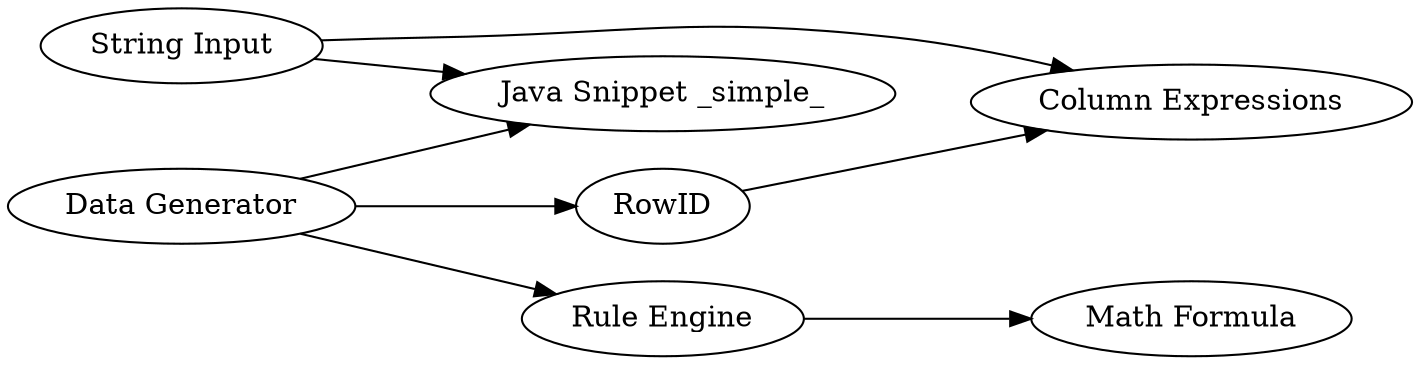 digraph {
	"2142324695446605049_4" [label="Java Snippet _simple_"]
	"2142324695446605049_7" [label=RowID]
	"2142324695446605049_3" [label="Math Formula"]
	"2142324695446605049_2" [label="Rule Engine"]
	"2142324695446605049_5" [label="String Input"]
	"2142324695446605049_6" [label="Column Expressions"]
	"2142324695446605049_1" [label="Data Generator"]
	"2142324695446605049_7" -> "2142324695446605049_6"
	"2142324695446605049_5" -> "2142324695446605049_4"
	"2142324695446605049_5" -> "2142324695446605049_6"
	"2142324695446605049_1" -> "2142324695446605049_4"
	"2142324695446605049_2" -> "2142324695446605049_3"
	"2142324695446605049_1" -> "2142324695446605049_2"
	"2142324695446605049_1" -> "2142324695446605049_7"
	rankdir=LR
}
